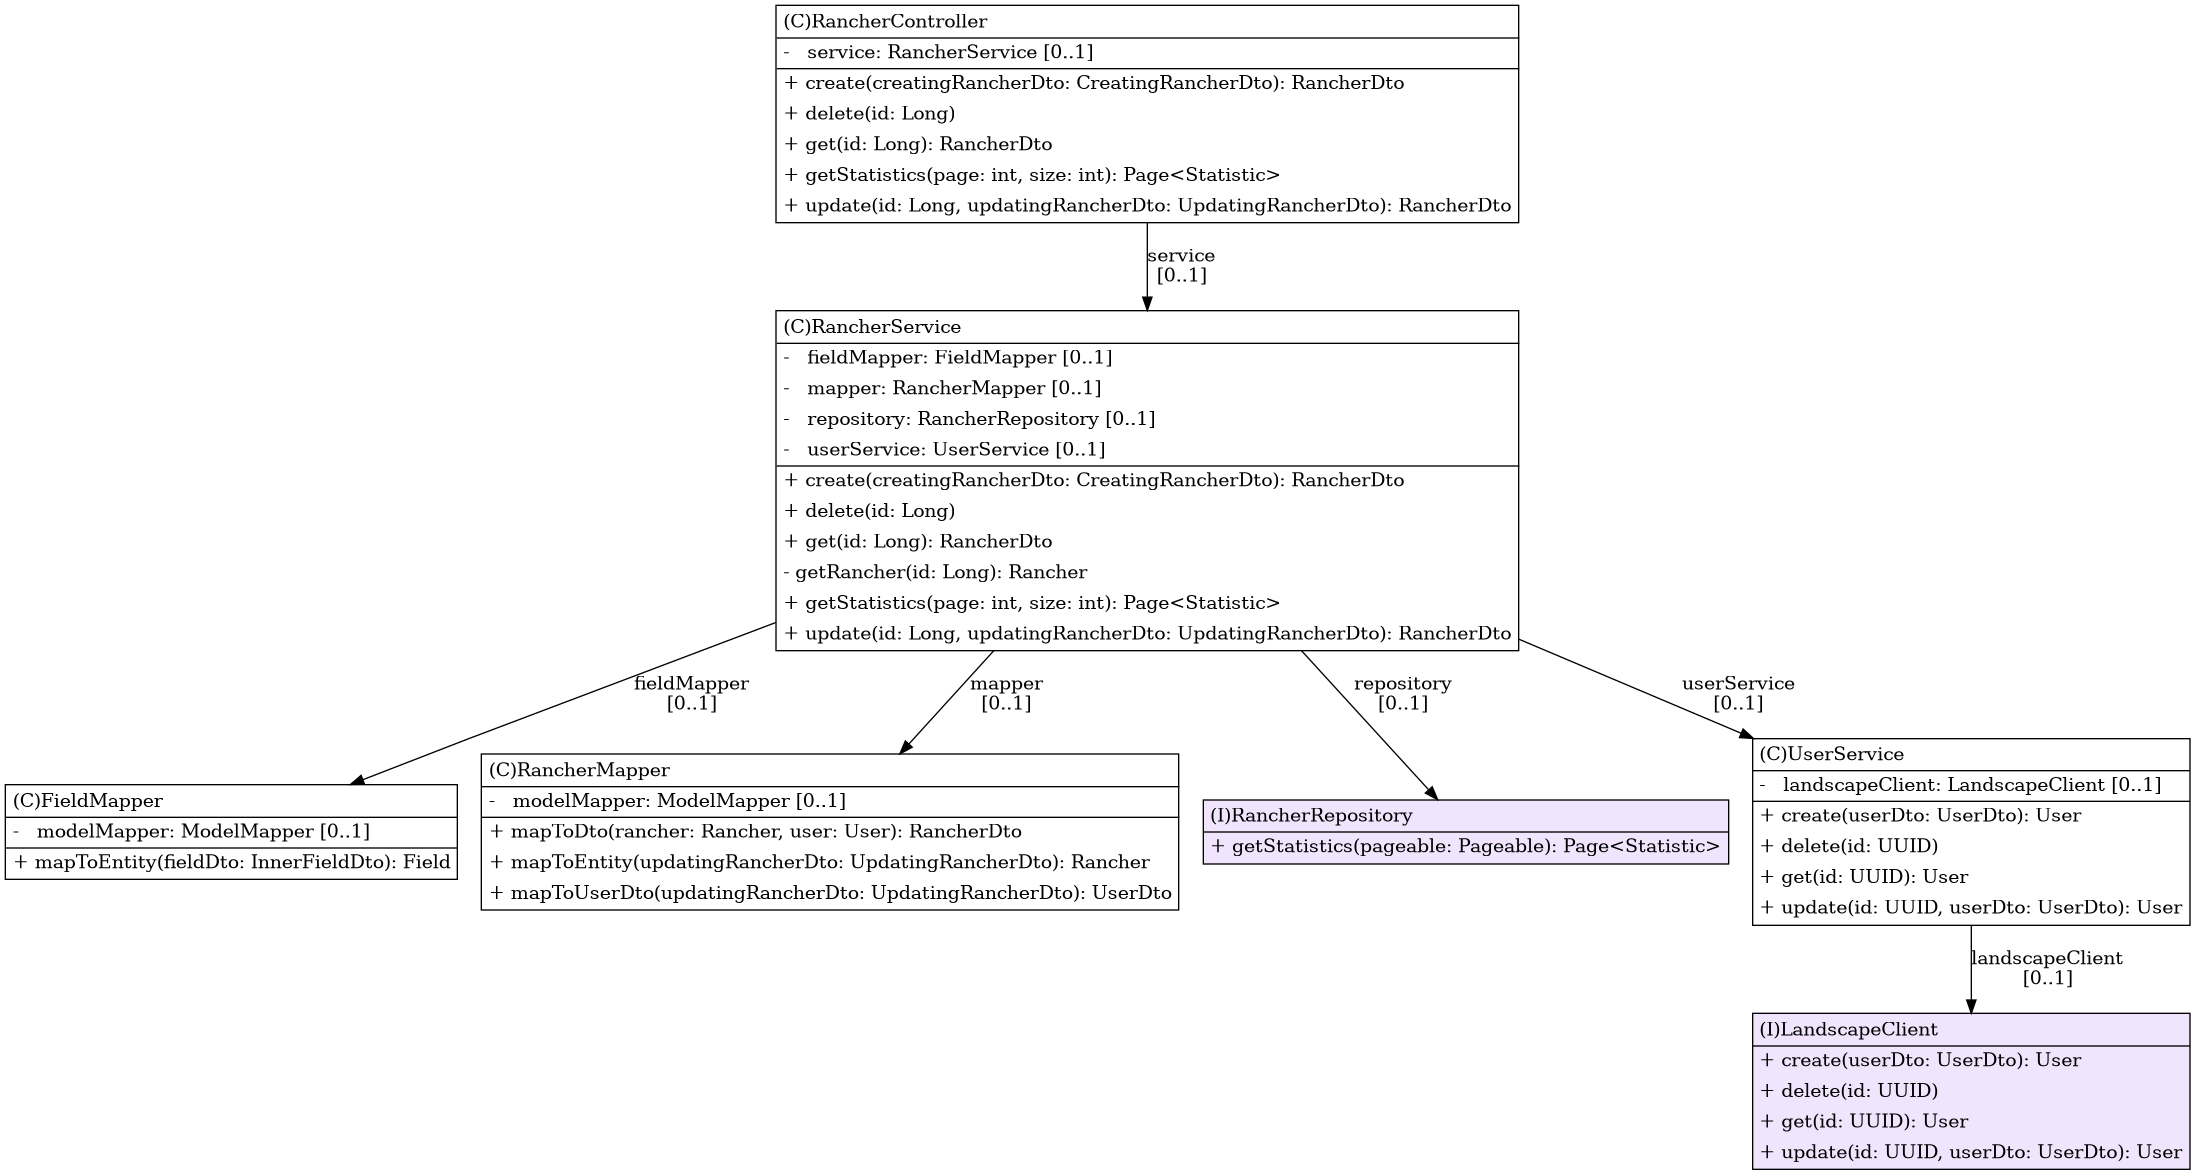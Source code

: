 @startuml

/' diagram meta data start
config=StructureConfiguration;
{
  "projectClassification": {
    "searchMode": "OpenProject", // OpenProject, AllProjects
    "includedProjects": "",
    "pathEndKeywords": "*.impl",
    "isClientPath": "",
    "isClientName": "",
    "isTestPath": "",
    "isTestName": "",
    "isMappingPath": "",
    "isMappingName": "",
    "isDataAccessPath": "",
    "isDataAccessName": "",
    "isDataStructurePath": "",
    "isDataStructureName": "",
    "isInterfaceStructuresPath": "",
    "isInterfaceStructuresName": "",
    "isEntryPointPath": "",
    "isEntryPointName": "",
    "treatFinalFieldsAsMandatory": false
  },
  "graphRestriction": {
    "classPackageExcludeFilter": "",
    "classPackageIncludeFilter": "",
    "classNameExcludeFilter": "",
    "classNameIncludeFilter": "",
    "methodNameExcludeFilter": "",
    "methodNameIncludeFilter": "",
    "removeByInheritance": "", // inheritance/annotation based filtering is done in a second step
    "removeByAnnotation": "",
    "removeByClassPackage": "", // cleanup the graph after inheritance/annotation based filtering is done
    "removeByClassName": "",
    "cutMappings": false,
    "cutEnum": true,
    "cutTests": true,
    "cutClient": true,
    "cutDataAccess": false,
    "cutInterfaceStructures": false,
    "cutDataStructures": false,
    "cutGetterAndSetter": true,
    "cutConstructors": true
  },
  "graphTraversal": {
    "forwardDepth": 6,
    "backwardDepth": 6,
    "classPackageExcludeFilter": "",
    "classPackageIncludeFilter": "",
    "classNameExcludeFilter": "",
    "classNameIncludeFilter": "",
    "methodNameExcludeFilter": "",
    "methodNameIncludeFilter": "",
    "hideMappings": false,
    "hideDataStructures": false,
    "hidePrivateMethods": true,
    "hideInterfaceCalls": false, // indirection: implementation -> interface (is hidden) -> implementation
    "onlyShowApplicationEntryPoints": false, // root node is included
    "useMethodCallsForStructureDiagram": "ForwardOnly" // ForwardOnly, BothDirections, No
  },
  "details": {
    "aggregation": "GroupByClass", // ByClass, GroupByClass, None
    "showClassGenericTypes": true,
    "showMethods": true,
    "showMethodParameterNames": true,
    "showMethodParameterTypes": true,
    "showMethodReturnType": true,
    "showPackageLevels": 0,
    "showDetailedClassStructure": true
  },
  "rootClass": "ru.tinkoff.academy.rancher.controller.RancherController",
  "extensionCallbackMethod": "" // qualified.class.name#methodName - signature: public static String method(String)
}
diagram meta data end '/



digraph g {
    rankdir="TB"
    splines=polyline
    

'nodes 
FieldMapper1579938180[
	label=<<TABLE BORDER="1" CELLBORDER="0" CELLPADDING="4" CELLSPACING="0">
<TR><TD ALIGN="LEFT" >(C)FieldMapper</TD></TR>
<HR/>
<TR><TD ALIGN="LEFT" >-   modelMapper: ModelMapper [0..1]</TD></TR>
<HR/>
<TR><TD ALIGN="LEFT" >+ mapToEntity(fieldDto: InnerFieldDto): Field</TD></TR>
</TABLE>>
	style=filled
	margin=0
	shape=plaintext
	fillcolor="#FFFFFF"
];

LandscapeClient1856289786[
	label=<<TABLE BORDER="1" CELLBORDER="0" CELLPADDING="4" CELLSPACING="0">
<TR><TD ALIGN="LEFT" >(I)LandscapeClient</TD></TR>
<HR/>
<TR><TD ALIGN="LEFT" >+ create(userDto: UserDto): User</TD></TR>
<TR><TD ALIGN="LEFT" >+ delete(id: UUID)</TD></TR>
<TR><TD ALIGN="LEFT" >+ get(id: UUID): User</TD></TR>
<TR><TD ALIGN="LEFT" >+ update(id: UUID, userDto: UserDto): User</TD></TR>
</TABLE>>
	style=filled
	margin=0
	shape=plaintext
	fillcolor="#F1E5FD"
];

RancherController249437783[
	label=<<TABLE BORDER="1" CELLBORDER="0" CELLPADDING="4" CELLSPACING="0">
<TR><TD ALIGN="LEFT" >(C)RancherController</TD></TR>
<HR/>
<TR><TD ALIGN="LEFT" >-   service: RancherService [0..1]</TD></TR>
<HR/>
<TR><TD ALIGN="LEFT" >+ create(creatingRancherDto: CreatingRancherDto): RancherDto</TD></TR>
<TR><TD ALIGN="LEFT" >+ delete(id: Long)</TD></TR>
<TR><TD ALIGN="LEFT" >+ get(id: Long): RancherDto</TD></TR>
<TR><TD ALIGN="LEFT" >+ getStatistics(page: int, size: int): Page&lt;Statistic&gt;</TD></TR>
<TR><TD ALIGN="LEFT" >+ update(id: Long, updatingRancherDto: UpdatingRancherDto): RancherDto</TD></TR>
</TABLE>>
	style=filled
	margin=0
	shape=plaintext
	fillcolor="#FFFFFF"
];

RancherMapper1579938180[
	label=<<TABLE BORDER="1" CELLBORDER="0" CELLPADDING="4" CELLSPACING="0">
<TR><TD ALIGN="LEFT" >(C)RancherMapper</TD></TR>
<HR/>
<TR><TD ALIGN="LEFT" >-   modelMapper: ModelMapper [0..1]</TD></TR>
<HR/>
<TR><TD ALIGN="LEFT" >+ mapToDto(rancher: Rancher, user: User): RancherDto</TD></TR>
<TR><TD ALIGN="LEFT" >+ mapToEntity(updatingRancherDto: UpdatingRancherDto): Rancher</TD></TR>
<TR><TD ALIGN="LEFT" >+ mapToUserDto(updatingRancherDto: UpdatingRancherDto): UserDto</TD></TR>
</TABLE>>
	style=filled
	margin=0
	shape=plaintext
	fillcolor="#FFFFFF"
];

RancherRepository1562809861[
	label=<<TABLE BORDER="1" CELLBORDER="0" CELLPADDING="4" CELLSPACING="0">
<TR><TD ALIGN="LEFT" >(I)RancherRepository</TD></TR>
<HR/>
<TR><TD ALIGN="LEFT" >+ getStatistics(pageable: Pageable): Page&lt;Statistic&gt;</TD></TR>
</TABLE>>
	style=filled
	margin=0
	shape=plaintext
	fillcolor="#F1E5FD"
];

RancherService586842662[
	label=<<TABLE BORDER="1" CELLBORDER="0" CELLPADDING="4" CELLSPACING="0">
<TR><TD ALIGN="LEFT" >(C)RancherService</TD></TR>
<HR/>
<TR><TD ALIGN="LEFT" >-   fieldMapper: FieldMapper [0..1]</TD></TR>
<TR><TD ALIGN="LEFT" >-   mapper: RancherMapper [0..1]</TD></TR>
<TR><TD ALIGN="LEFT" >-   repository: RancherRepository [0..1]</TD></TR>
<TR><TD ALIGN="LEFT" >-   userService: UserService [0..1]</TD></TR>
<HR/>
<TR><TD ALIGN="LEFT" >+ create(creatingRancherDto: CreatingRancherDto): RancherDto</TD></TR>
<TR><TD ALIGN="LEFT" >+ delete(id: Long)</TD></TR>
<TR><TD ALIGN="LEFT" >+ get(id: Long): RancherDto</TD></TR>
<TR><TD ALIGN="LEFT" >- getRancher(id: Long): Rancher</TD></TR>
<TR><TD ALIGN="LEFT" >+ getStatistics(page: int, size: int): Page&lt;Statistic&gt;</TD></TR>
<TR><TD ALIGN="LEFT" >+ update(id: Long, updatingRancherDto: UpdatingRancherDto): RancherDto</TD></TR>
</TABLE>>
	style=filled
	margin=0
	shape=plaintext
	fillcolor="#FFFFFF"
];

UserService586842662[
	label=<<TABLE BORDER="1" CELLBORDER="0" CELLPADDING="4" CELLSPACING="0">
<TR><TD ALIGN="LEFT" >(C)UserService</TD></TR>
<HR/>
<TR><TD ALIGN="LEFT" >-   landscapeClient: LandscapeClient [0..1]</TD></TR>
<HR/>
<TR><TD ALIGN="LEFT" >+ create(userDto: UserDto): User</TD></TR>
<TR><TD ALIGN="LEFT" >+ delete(id: UUID)</TD></TR>
<TR><TD ALIGN="LEFT" >+ get(id: UUID): User</TD></TR>
<TR><TD ALIGN="LEFT" >+ update(id: UUID, userDto: UserDto): User</TD></TR>
</TABLE>>
	style=filled
	margin=0
	shape=plaintext
	fillcolor="#FFFFFF"
];

'edges    
RancherController249437783 -> RancherService586842662[label="service
[0..1]"];
RancherService586842662 -> FieldMapper1579938180[label="fieldMapper
[0..1]"];
RancherService586842662 -> RancherMapper1579938180[label="mapper
[0..1]"];
RancherService586842662 -> RancherRepository1562809861[label="repository
[0..1]"];
RancherService586842662 -> UserService586842662[label="userService
[0..1]"];
UserService586842662 -> LandscapeClient1856289786[label="landscapeClient
[0..1]"];
    
}
@enduml